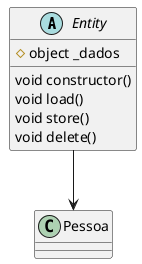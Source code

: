 @startuml
abstract class Entity {
  # object _dados
  void constructor()
  void load()
  void store()
  void delete()
}
class Pessoa {

}
Entity --> Pessoa
@enduml